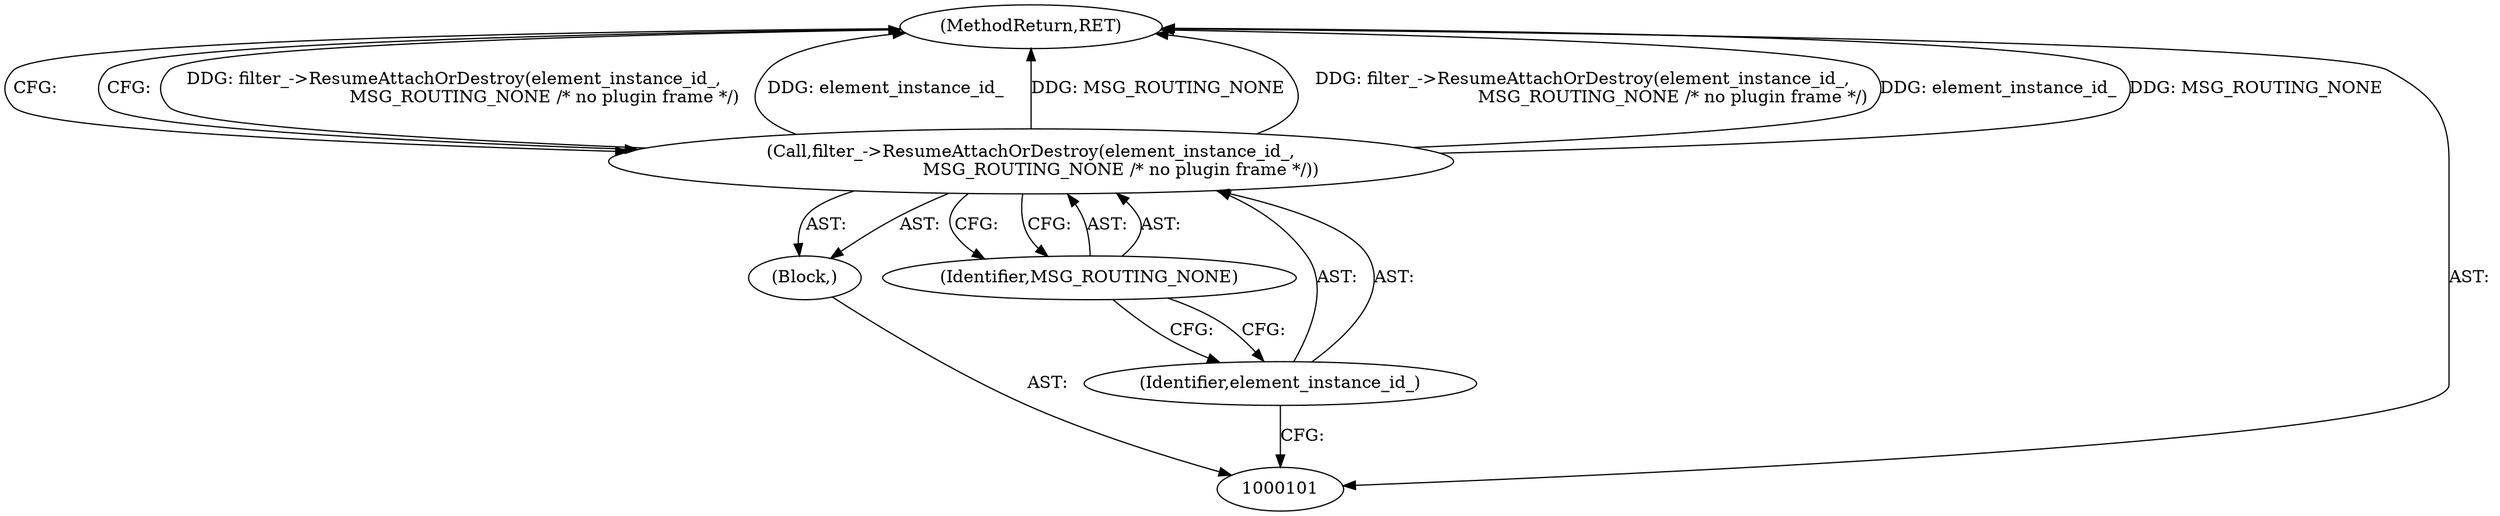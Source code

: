 digraph "1_Chrome_5bb223676defeba9c44a5ce42460c86e24561e73_1" {
"1000102" [label="(Block,)"];
"1000106" [label="(MethodReturn,RET)"];
"1000103" [label="(Call,filter_->ResumeAttachOrDestroy(element_instance_id_,\n                                 MSG_ROUTING_NONE /* no plugin frame */))"];
"1000104" [label="(Identifier,element_instance_id_)"];
"1000105" [label="(Identifier,MSG_ROUTING_NONE)"];
"1000102" -> "1000101"  [label="AST: "];
"1000103" -> "1000102"  [label="AST: "];
"1000106" -> "1000101"  [label="AST: "];
"1000106" -> "1000103"  [label="CFG: "];
"1000103" -> "1000106"  [label="DDG: filter_->ResumeAttachOrDestroy(element_instance_id_,\n                                 MSG_ROUTING_NONE /* no plugin frame */)"];
"1000103" -> "1000106"  [label="DDG: element_instance_id_"];
"1000103" -> "1000106"  [label="DDG: MSG_ROUTING_NONE"];
"1000103" -> "1000102"  [label="AST: "];
"1000103" -> "1000105"  [label="CFG: "];
"1000104" -> "1000103"  [label="AST: "];
"1000105" -> "1000103"  [label="AST: "];
"1000106" -> "1000103"  [label="CFG: "];
"1000103" -> "1000106"  [label="DDG: filter_->ResumeAttachOrDestroy(element_instance_id_,\n                                 MSG_ROUTING_NONE /* no plugin frame */)"];
"1000103" -> "1000106"  [label="DDG: element_instance_id_"];
"1000103" -> "1000106"  [label="DDG: MSG_ROUTING_NONE"];
"1000104" -> "1000103"  [label="AST: "];
"1000104" -> "1000101"  [label="CFG: "];
"1000105" -> "1000104"  [label="CFG: "];
"1000105" -> "1000103"  [label="AST: "];
"1000105" -> "1000104"  [label="CFG: "];
"1000103" -> "1000105"  [label="CFG: "];
}
